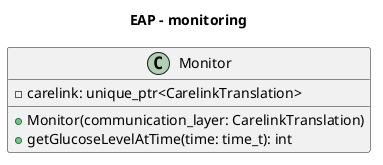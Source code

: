 @startuml

title EAP - monitoring

class Monitor {
  + Monitor(communication_layer: CarelinkTranslation)
  - carelink: unique_ptr<CarelinkTranslation>
  + getGlucoseLevelAtTime(time: time_t): int
}

@enduml

